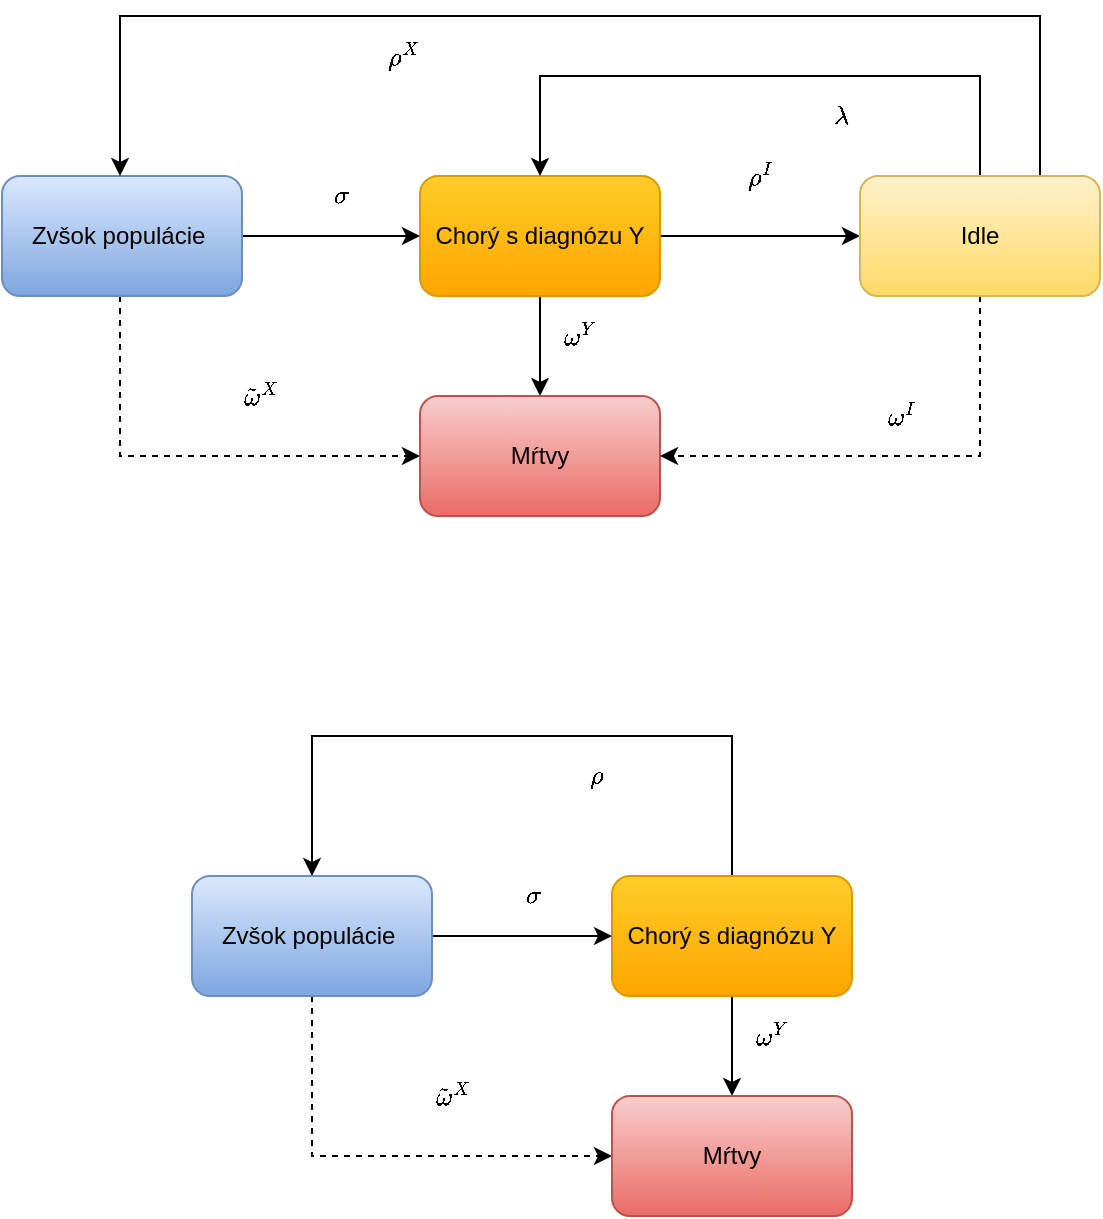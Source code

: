 <mxfile version="16.6.4" type="device"><diagram id="GxeuKTXnx9VGVfUCvlwk" name="Page-1"><mxGraphModel dx="1532" dy="808" grid="1" gridSize="10" guides="1" tooltips="1" connect="1" arrows="1" fold="1" page="1" pageScale="1" pageWidth="850" pageHeight="1100" math="1" shadow="0"><root><mxCell id="0"/><mxCell id="1" parent="0"/><mxCell id="LXL8oJjJBJb_XbVYSXAR-5" value="$$\omega^Y$$" style="edgeStyle=orthogonalEdgeStyle;rounded=0;orthogonalLoop=1;jettySize=auto;html=1;fontStyle=1" parent="1" source="LXL8oJjJBJb_XbVYSXAR-1" target="LXL8oJjJBJb_XbVYSXAR-3" edge="1"><mxGeometry x="-0.2" y="20" relative="1" as="geometry"><mxPoint as="offset"/></mxGeometry></mxCell><mxCell id="LXL8oJjJBJb_XbVYSXAR-9" style="edgeStyle=orthogonalEdgeStyle;rounded=0;orthogonalLoop=1;jettySize=auto;html=1;entryX=0;entryY=0.5;entryDx=0;entryDy=0;" parent="1" edge="1"><mxGeometry relative="1" as="geometry"><mxPoint x="395" y="178" as="sourcePoint"/><mxPoint x="495" y="178" as="targetPoint"/></mxGeometry></mxCell><mxCell id="LXL8oJjJBJb_XbVYSXAR-12" value="$$\rho^I$$" style="edgeLabel;html=1;align=center;verticalAlign=middle;resizable=0;points=[];fontStyle=1" parent="LXL8oJjJBJb_XbVYSXAR-9" vertex="1" connectable="0"><mxGeometry x="-0.285" y="2" relative="1" as="geometry"><mxPoint x="14" y="-28" as="offset"/></mxGeometry></mxCell><mxCell id="LXL8oJjJBJb_XbVYSXAR-1" value="Chorý s diagnózu Y" style="rounded=1;whiteSpace=wrap;html=1;fillColor=#ffcd28;strokeColor=#d79b00;gradientColor=#ffa500;" parent="1" vertex="1"><mxGeometry x="275" y="148" width="120" height="60" as="geometry"/></mxCell><mxCell id="LXL8oJjJBJb_XbVYSXAR-4" value="$$\sigma$$" style="edgeStyle=orthogonalEdgeStyle;rounded=0;orthogonalLoop=1;jettySize=auto;html=1;fontStyle=1" parent="1" edge="1"><mxGeometry x="0.111" y="20" relative="1" as="geometry"><mxPoint x="185" y="178" as="sourcePoint"/><mxPoint x="275" y="178" as="targetPoint"/><Array as="points"><mxPoint x="225" y="178"/><mxPoint x="225" y="178"/></Array><mxPoint as="offset"/></mxGeometry></mxCell><mxCell id="LXL8oJjJBJb_XbVYSXAR-6" style="edgeStyle=orthogonalEdgeStyle;rounded=0;orthogonalLoop=1;jettySize=auto;html=1;entryX=0;entryY=0.5;entryDx=0;entryDy=0;dashed=1;" parent="1" target="LXL8oJjJBJb_XbVYSXAR-3" edge="1"><mxGeometry relative="1" as="geometry"><Array as="points"><mxPoint x="125" y="288"/></Array><mxPoint x="125" y="208" as="sourcePoint"/></mxGeometry></mxCell><mxCell id="LXL8oJjJBJb_XbVYSXAR-13" value="$$\tilde{\omega}^X$$" style="edgeLabel;html=1;align=center;verticalAlign=middle;resizable=0;points=[];fontStyle=1" parent="LXL8oJjJBJb_XbVYSXAR-6" vertex="1" connectable="0"><mxGeometry x="0.259" relative="1" as="geometry"><mxPoint x="5" y="-30" as="offset"/></mxGeometry></mxCell><mxCell id="LXL8oJjJBJb_XbVYSXAR-2" value="Zvšok populácie&amp;nbsp;" style="rounded=1;whiteSpace=wrap;html=1;labelBackgroundColor=none;fillColor=#dae8fc;strokeColor=#6c8ebf;gradientColor=#7ea6e0;" parent="1" vertex="1"><mxGeometry x="66" y="148" width="120" height="60" as="geometry"/></mxCell><mxCell id="LXL8oJjJBJb_XbVYSXAR-3" value="Mŕtvy" style="rounded=1;whiteSpace=wrap;html=1;fillColor=#f8cecc;strokeColor=#b85450;gradientColor=#ea6b66;" parent="1" vertex="1"><mxGeometry x="275" y="258" width="120" height="60" as="geometry"/></mxCell><mxCell id="LXL8oJjJBJb_XbVYSXAR-10" style="edgeStyle=orthogonalEdgeStyle;rounded=0;orthogonalLoop=1;jettySize=auto;html=1;entryX=0.5;entryY=0;entryDx=0;entryDy=0;" parent="1" source="LXL8oJjJBJb_XbVYSXAR-8" target="LXL8oJjJBJb_XbVYSXAR-1" edge="1"><mxGeometry relative="1" as="geometry"><Array as="points"><mxPoint x="555" y="98"/><mxPoint x="335" y="98"/></Array></mxGeometry></mxCell><mxCell id="LXL8oJjJBJb_XbVYSXAR-15" value="$$\lambda$$" style="edgeLabel;html=1;align=center;verticalAlign=middle;resizable=0;points=[];fontStyle=1" parent="LXL8oJjJBJb_XbVYSXAR-10" vertex="1" connectable="0"><mxGeometry x="-0.151" y="2" relative="1" as="geometry"><mxPoint x="16" y="18" as="offset"/></mxGeometry></mxCell><mxCell id="LXL8oJjJBJb_XbVYSXAR-11" value="$$\omega^I$$" style="edgeStyle=orthogonalEdgeStyle;rounded=0;orthogonalLoop=1;jettySize=auto;html=1;entryX=1;entryY=0.5;entryDx=0;entryDy=0;dashed=1;fontStyle=1" parent="1" source="LXL8oJjJBJb_XbVYSXAR-8" target="LXL8oJjJBJb_XbVYSXAR-3" edge="1"><mxGeometry y="-20" relative="1" as="geometry"><Array as="points"><mxPoint x="555" y="288"/></Array><mxPoint as="offset"/></mxGeometry></mxCell><mxCell id="LXL8oJjJBJb_XbVYSXAR-30" style="edgeStyle=orthogonalEdgeStyle;rounded=0;orthogonalLoop=1;jettySize=auto;html=1;exitX=0.75;exitY=0;exitDx=0;exitDy=0;entryX=0.5;entryY=0;entryDx=0;entryDy=0;" parent="1" source="LXL8oJjJBJb_XbVYSXAR-8" edge="1"><mxGeometry relative="1" as="geometry"><mxPoint x="125" y="148" as="targetPoint"/><Array as="points"><mxPoint x="585" y="68"/><mxPoint x="125" y="68"/></Array></mxGeometry></mxCell><mxCell id="LXL8oJjJBJb_XbVYSXAR-31" value="$$\rho^X$$" style="edgeLabel;html=1;align=center;verticalAlign=middle;resizable=0;points=[];" parent="LXL8oJjJBJb_XbVYSXAR-30" vertex="1" connectable="0"><mxGeometry x="-0.114" y="2" relative="1" as="geometry"><mxPoint x="-125" y="18" as="offset"/></mxGeometry></mxCell><mxCell id="LXL8oJjJBJb_XbVYSXAR-8" value="Idle" style="rounded=1;whiteSpace=wrap;html=1;fillColor=#fff2cc;strokeColor=#d6b656;gradientColor=#ffd966;" parent="1" vertex="1"><mxGeometry x="495" y="148" width="120" height="60" as="geometry"/></mxCell><mxCell id="LXL8oJjJBJb_XbVYSXAR-14" value="$$\omega^Y$$" style="edgeStyle=orthogonalEdgeStyle;rounded=0;orthogonalLoop=1;jettySize=auto;html=1;fontStyle=1" parent="1" source="LXL8oJjJBJb_XbVYSXAR-18" target="LXL8oJjJBJb_XbVYSXAR-23" edge="1"><mxGeometry x="-0.2" y="20" relative="1" as="geometry"><mxPoint as="offset"/></mxGeometry></mxCell><mxCell id="LXL8oJjJBJb_XbVYSXAR-28" style="edgeStyle=orthogonalEdgeStyle;rounded=0;orthogonalLoop=1;jettySize=auto;html=1;entryX=0.5;entryY=0;entryDx=0;entryDy=0;" parent="1" source="LXL8oJjJBJb_XbVYSXAR-18" target="LXL8oJjJBJb_XbVYSXAR-22" edge="1"><mxGeometry relative="1" as="geometry"><mxPoint x="221" y="488" as="targetPoint"/><Array as="points"><mxPoint x="431" y="428"/><mxPoint x="221" y="428"/></Array></mxGeometry></mxCell><mxCell id="LXL8oJjJBJb_XbVYSXAR-29" value="$$\rho$$" style="edgeLabel;html=1;align=center;verticalAlign=middle;resizable=0;points=[];fontStyle=1" parent="LXL8oJjJBJb_XbVYSXAR-28" vertex="1" connectable="0"><mxGeometry x="-0.214" y="3" relative="1" as="geometry"><mxPoint x="-1" y="17" as="offset"/></mxGeometry></mxCell><mxCell id="LXL8oJjJBJb_XbVYSXAR-18" value="Chorý s diagnózu Y" style="rounded=1;whiteSpace=wrap;html=1;fillColor=#ffcd28;gradientColor=#ffa500;strokeColor=#d79b00;" parent="1" vertex="1"><mxGeometry x="371" y="498" width="120" height="60" as="geometry"/></mxCell><mxCell id="LXL8oJjJBJb_XbVYSXAR-19" value="$$\sigma$$" style="edgeStyle=orthogonalEdgeStyle;rounded=0;orthogonalLoop=1;jettySize=auto;html=1;fontStyle=1" parent="1" edge="1"><mxGeometry x="0.111" y="20" relative="1" as="geometry"><mxPoint x="281" y="528" as="sourcePoint"/><mxPoint x="371" y="528" as="targetPoint"/><Array as="points"><mxPoint x="321" y="528"/><mxPoint x="321" y="528"/></Array><mxPoint as="offset"/></mxGeometry></mxCell><mxCell id="LXL8oJjJBJb_XbVYSXAR-20" style="edgeStyle=orthogonalEdgeStyle;rounded=0;orthogonalLoop=1;jettySize=auto;html=1;entryX=0;entryY=0.5;entryDx=0;entryDy=0;dashed=1;" parent="1" source="LXL8oJjJBJb_XbVYSXAR-22" target="LXL8oJjJBJb_XbVYSXAR-23" edge="1"><mxGeometry relative="1" as="geometry"><Array as="points"><mxPoint x="221" y="638"/></Array></mxGeometry></mxCell><mxCell id="LXL8oJjJBJb_XbVYSXAR-21" value="$$\tilde{\omega}^X$$" style="edgeLabel;html=1;align=center;verticalAlign=middle;resizable=0;points=[];fontStyle=1" parent="LXL8oJjJBJb_XbVYSXAR-20" vertex="1" connectable="0"><mxGeometry x="0.259" relative="1" as="geometry"><mxPoint x="5" y="-30" as="offset"/></mxGeometry></mxCell><mxCell id="LXL8oJjJBJb_XbVYSXAR-22" value="Zvšok populácie&amp;nbsp;" style="rounded=1;whiteSpace=wrap;html=1;fillColor=#dae8fc;gradientColor=#7ea6e0;strokeColor=#6c8ebf;" parent="1" vertex="1"><mxGeometry x="161" y="498" width="120" height="60" as="geometry"/></mxCell><mxCell id="LXL8oJjJBJb_XbVYSXAR-23" value="Mŕtvy" style="rounded=1;whiteSpace=wrap;html=1;fillColor=#f8cecc;gradientColor=#ea6b66;strokeColor=#b85450;" parent="1" vertex="1"><mxGeometry x="371" y="608" width="120" height="60" as="geometry"/></mxCell></root></mxGraphModel></diagram></mxfile>